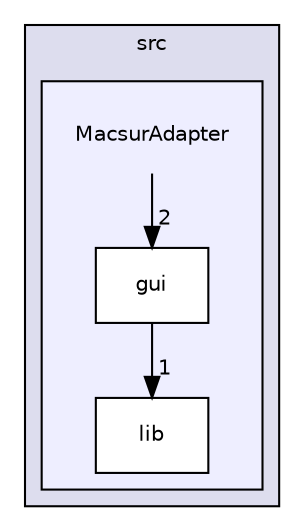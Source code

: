 digraph "/Users/arkygeek/QtProjects/macsur-adapter/src/MacsurAdapter" {
  compound=true
  node [ fontsize="10", fontname="Helvetica"];
  edge [ labelfontsize="10", labelfontname="Helvetica"];
  subgraph clusterdir_68267d1309a1af8e8297ef4c3efbcdba {
    graph [ bgcolor="#ddddee", pencolor="black", label="src" fontname="Helvetica", fontsize="10", URL="dir_68267d1309a1af8e8297ef4c3efbcdba.html"]
  subgraph clusterdir_0976b7c1070d105ce9a45e848ff99eca {
    graph [ bgcolor="#eeeeff", pencolor="black", label="" URL="dir_0976b7c1070d105ce9a45e848ff99eca.html"];
    dir_0976b7c1070d105ce9a45e848ff99eca [shape=plaintext label="MacsurAdapter"];
    dir_d222dbe04ff54d8eba0bc52be3b729c4 [shape=box label="gui" color="black" fillcolor="white" style="filled" URL="dir_d222dbe04ff54d8eba0bc52be3b729c4.html"];
    dir_28396c6dadb4fda2a5fc7fe3aec95f24 [shape=box label="lib" color="black" fillcolor="white" style="filled" URL="dir_28396c6dadb4fda2a5fc7fe3aec95f24.html"];
  }
  }
  dir_0976b7c1070d105ce9a45e848ff99eca->dir_d222dbe04ff54d8eba0bc52be3b729c4 [headlabel="2", labeldistance=1.5 headhref="dir_000001_000002.html"];
  dir_d222dbe04ff54d8eba0bc52be3b729c4->dir_28396c6dadb4fda2a5fc7fe3aec95f24 [headlabel="1", labeldistance=1.5 headhref="dir_000002_000003.html"];
}
